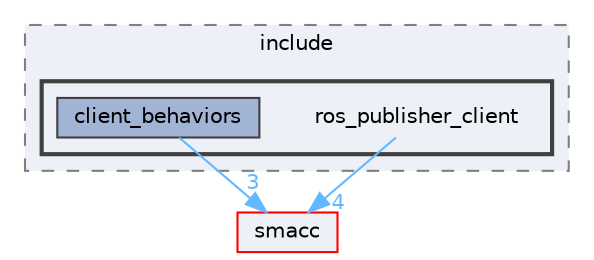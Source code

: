 digraph "smacc_client_library/ros_publisher_client/include/ros_publisher_client"
{
 // LATEX_PDF_SIZE
  bgcolor="transparent";
  edge [fontname=Helvetica,fontsize=10,labelfontname=Helvetica,labelfontsize=10];
  node [fontname=Helvetica,fontsize=10,shape=box,height=0.2,width=0.4];
  compound=true
  subgraph clusterdir_0e588ff0139cc952d3fd1353964ea32c {
    graph [ bgcolor="#edf0f7", pencolor="grey50", label="include", fontname=Helvetica,fontsize=10 style="filled,dashed", URL="dir_0e588ff0139cc952d3fd1353964ea32c.html",tooltip=""]
  subgraph clusterdir_6f077fa63c31d817bb7e2a23b8936cf8 {
    graph [ bgcolor="#edf0f7", pencolor="grey25", label="", fontname=Helvetica,fontsize=10 style="filled,bold", URL="dir_6f077fa63c31d817bb7e2a23b8936cf8.html",tooltip=""]
    dir_6f077fa63c31d817bb7e2a23b8936cf8 [shape=plaintext, label="ros_publisher_client"];
  dir_2483d9f595d6a037c680498b7b9a1c9c [label="client_behaviors", fillcolor="#a2b4d6", color="grey25", style="filled", URL="dir_2483d9f595d6a037c680498b7b9a1c9c.html",tooltip=""];
  }
  }
  dir_6e3e4532ae0db906acb0c92fce514b9e [label="smacc", fillcolor="#edf0f7", color="red", style="filled", URL="dir_6e3e4532ae0db906acb0c92fce514b9e.html",tooltip=""];
  dir_6f077fa63c31d817bb7e2a23b8936cf8->dir_6e3e4532ae0db906acb0c92fce514b9e [headlabel="4", labeldistance=1.5 headhref="dir_000086_000090.html" color="steelblue1" fontcolor="steelblue1"];
  dir_2483d9f595d6a037c680498b7b9a1c9c->dir_6e3e4532ae0db906acb0c92fce514b9e [headlabel="3", labeldistance=1.5 headhref="dir_000017_000090.html" color="steelblue1" fontcolor="steelblue1"];
}

